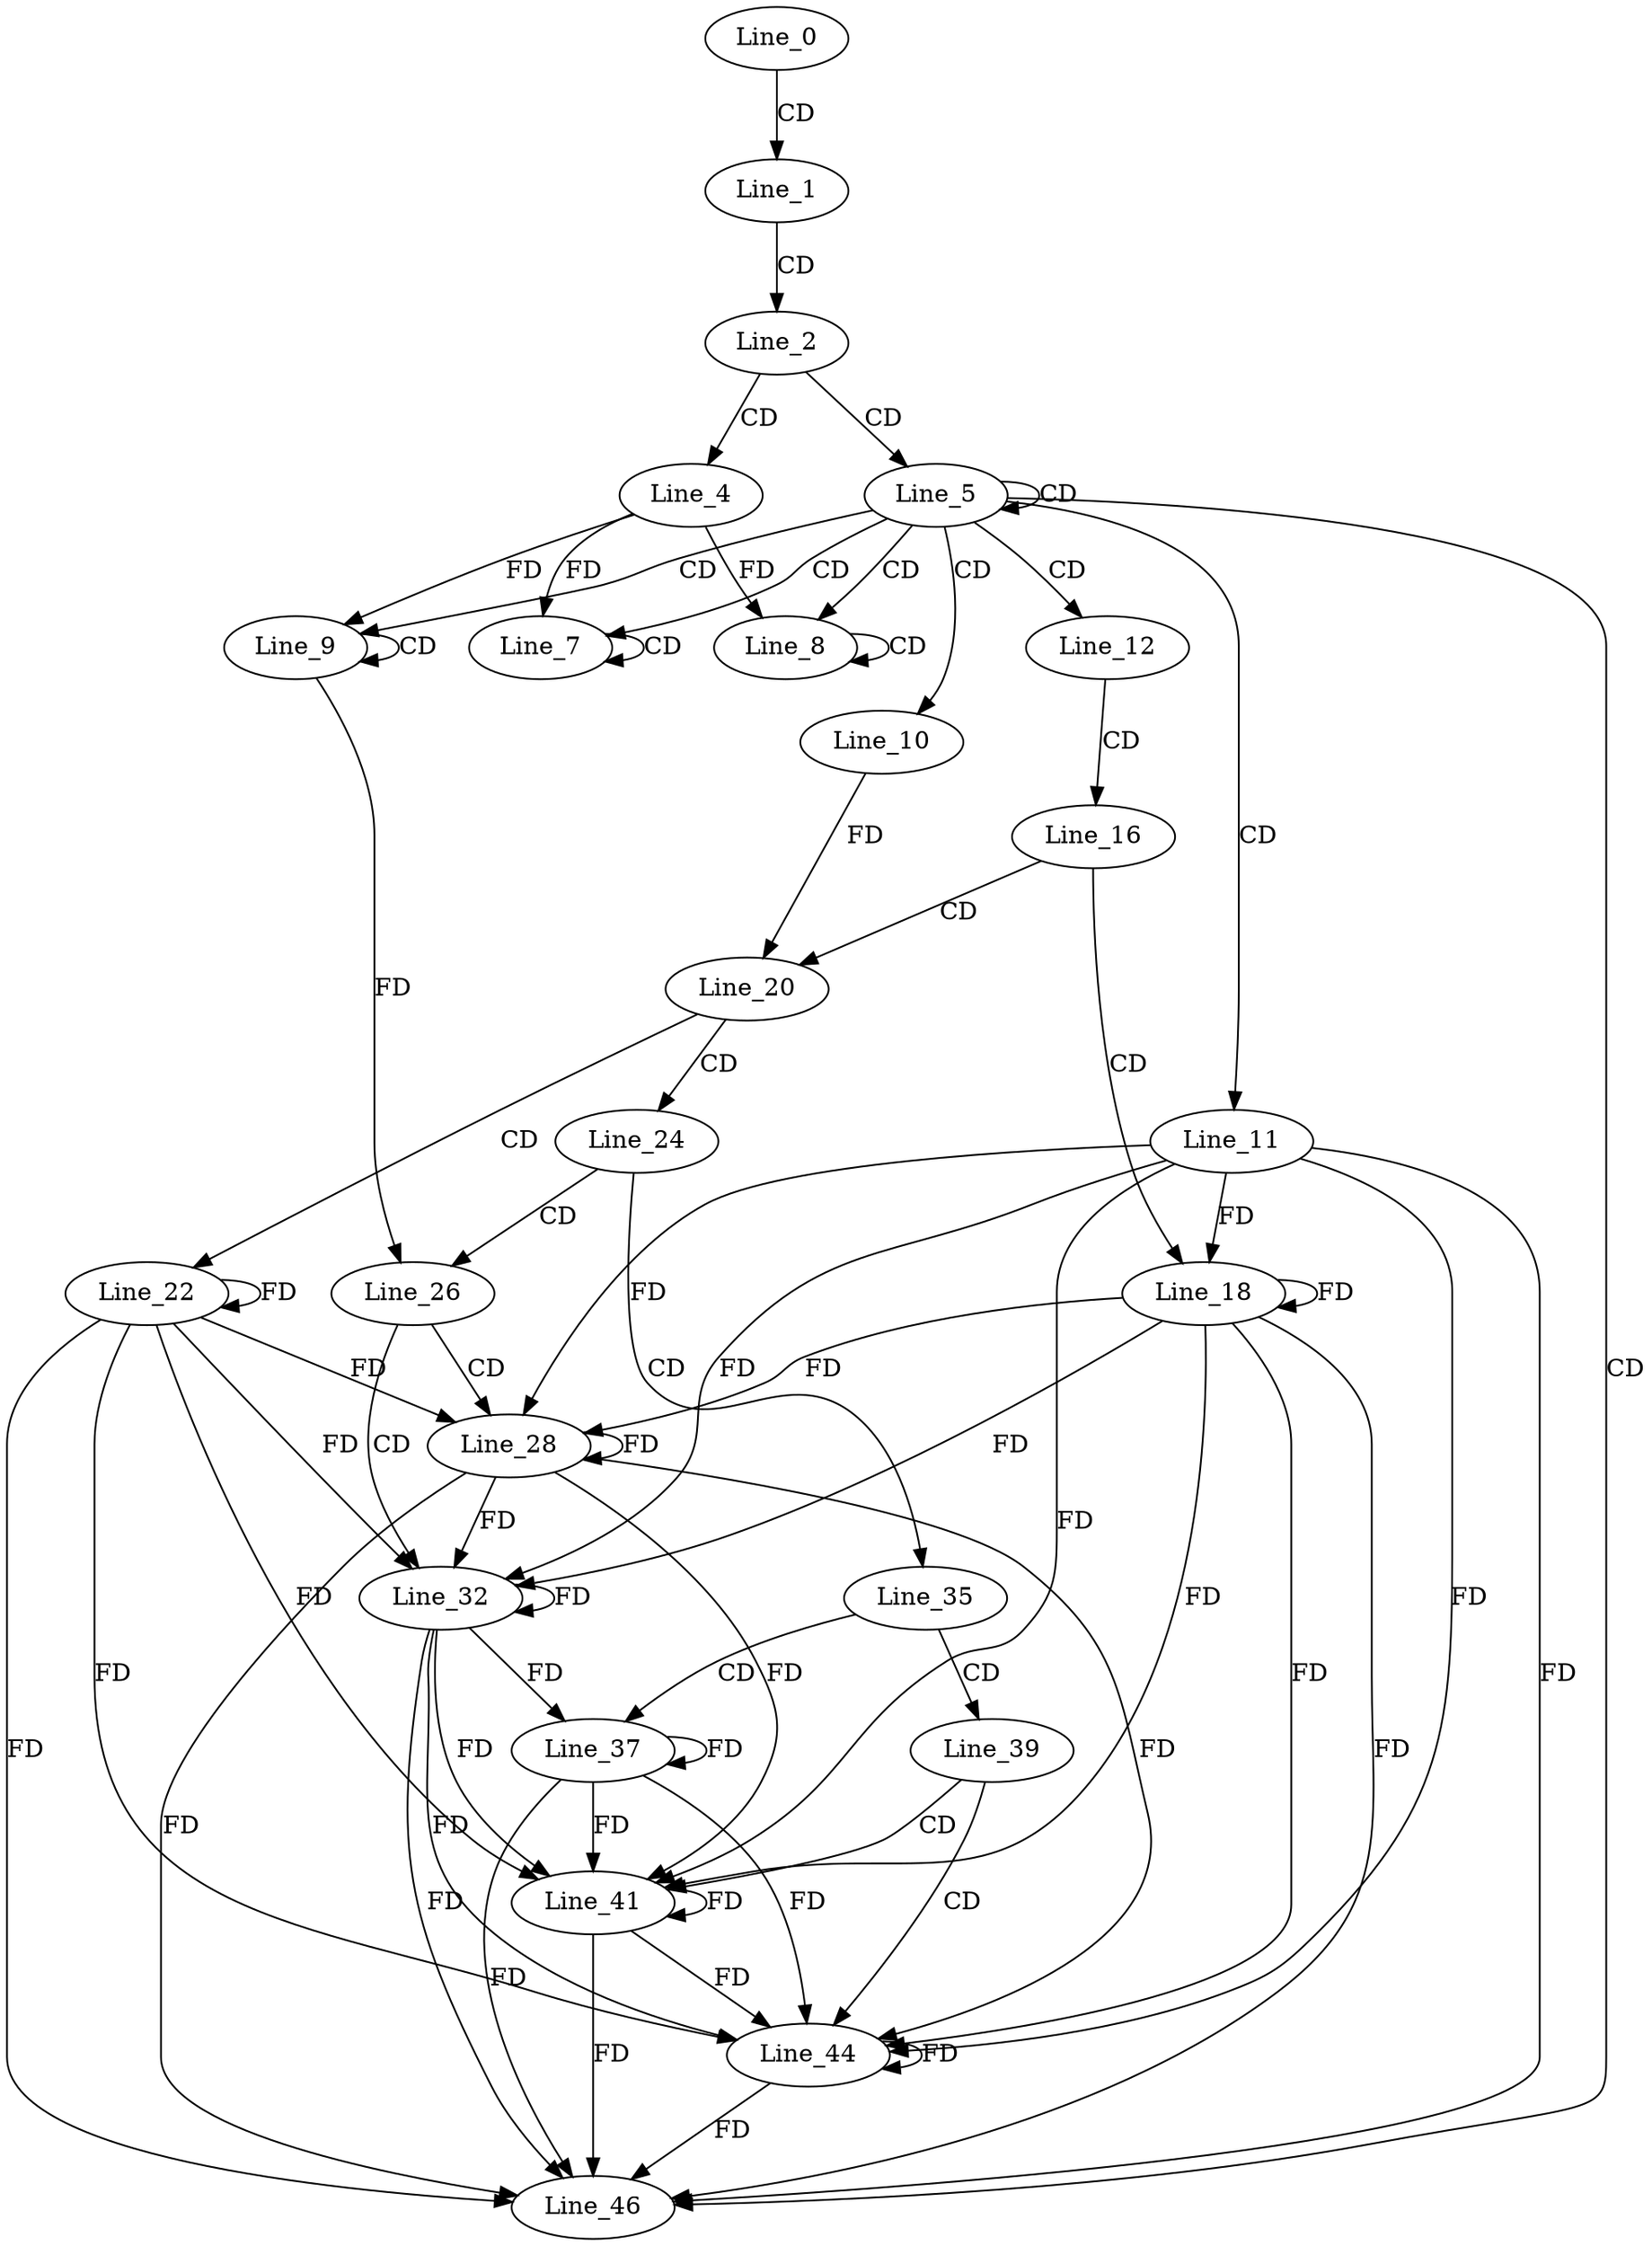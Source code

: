 digraph G {
  Line_0;
  Line_1;
  Line_2;
  Line_4;
  Line_5;
  Line_7;
  Line_7;
  Line_8;
  Line_8;
  Line_9;
  Line_9;
  Line_10;
  Line_11;
  Line_12;
  Line_16;
  Line_18;
  Line_20;
  Line_22;
  Line_24;
  Line_26;
  Line_28;
  Line_32;
  Line_35;
  Line_37;
  Line_39;
  Line_41;
  Line_44;
  Line_46;
  Line_0 -> Line_1 [ label="CD" ];
  Line_1 -> Line_2 [ label="CD" ];
  Line_2 -> Line_4 [ label="CD" ];
  Line_2 -> Line_5 [ label="CD" ];
  Line_5 -> Line_5 [ label="CD" ];
  Line_5 -> Line_7 [ label="CD" ];
  Line_7 -> Line_7 [ label="CD" ];
  Line_4 -> Line_7 [ label="FD" ];
  Line_5 -> Line_8 [ label="CD" ];
  Line_8 -> Line_8 [ label="CD" ];
  Line_4 -> Line_8 [ label="FD" ];
  Line_5 -> Line_9 [ label="CD" ];
  Line_9 -> Line_9 [ label="CD" ];
  Line_4 -> Line_9 [ label="FD" ];
  Line_5 -> Line_10 [ label="CD" ];
  Line_5 -> Line_11 [ label="CD" ];
  Line_5 -> Line_12 [ label="CD" ];
  Line_12 -> Line_16 [ label="CD" ];
  Line_16 -> Line_18 [ label="CD" ];
  Line_11 -> Line_18 [ label="FD" ];
  Line_18 -> Line_18 [ label="FD" ];
  Line_16 -> Line_20 [ label="CD" ];
  Line_10 -> Line_20 [ label="FD" ];
  Line_20 -> Line_22 [ label="CD" ];
  Line_22 -> Line_22 [ label="FD" ];
  Line_20 -> Line_24 [ label="CD" ];
  Line_24 -> Line_26 [ label="CD" ];
  Line_9 -> Line_26 [ label="FD" ];
  Line_26 -> Line_28 [ label="CD" ];
  Line_11 -> Line_28 [ label="FD" ];
  Line_18 -> Line_28 [ label="FD" ];
  Line_22 -> Line_28 [ label="FD" ];
  Line_28 -> Line_28 [ label="FD" ];
  Line_26 -> Line_32 [ label="CD" ];
  Line_11 -> Line_32 [ label="FD" ];
  Line_18 -> Line_32 [ label="FD" ];
  Line_22 -> Line_32 [ label="FD" ];
  Line_28 -> Line_32 [ label="FD" ];
  Line_32 -> Line_32 [ label="FD" ];
  Line_24 -> Line_35 [ label="CD" ];
  Line_35 -> Line_37 [ label="CD" ];
  Line_32 -> Line_37 [ label="FD" ];
  Line_37 -> Line_37 [ label="FD" ];
  Line_35 -> Line_39 [ label="CD" ];
  Line_39 -> Line_41 [ label="CD" ];
  Line_11 -> Line_41 [ label="FD" ];
  Line_18 -> Line_41 [ label="FD" ];
  Line_22 -> Line_41 [ label="FD" ];
  Line_28 -> Line_41 [ label="FD" ];
  Line_32 -> Line_41 [ label="FD" ];
  Line_37 -> Line_41 [ label="FD" ];
  Line_41 -> Line_41 [ label="FD" ];
  Line_39 -> Line_44 [ label="CD" ];
  Line_11 -> Line_44 [ label="FD" ];
  Line_18 -> Line_44 [ label="FD" ];
  Line_22 -> Line_44 [ label="FD" ];
  Line_28 -> Line_44 [ label="FD" ];
  Line_32 -> Line_44 [ label="FD" ];
  Line_37 -> Line_44 [ label="FD" ];
  Line_41 -> Line_44 [ label="FD" ];
  Line_44 -> Line_44 [ label="FD" ];
  Line_5 -> Line_46 [ label="CD" ];
  Line_11 -> Line_46 [ label="FD" ];
  Line_18 -> Line_46 [ label="FD" ];
  Line_22 -> Line_46 [ label="FD" ];
  Line_28 -> Line_46 [ label="FD" ];
  Line_32 -> Line_46 [ label="FD" ];
  Line_37 -> Line_46 [ label="FD" ];
  Line_41 -> Line_46 [ label="FD" ];
  Line_44 -> Line_46 [ label="FD" ];
}
